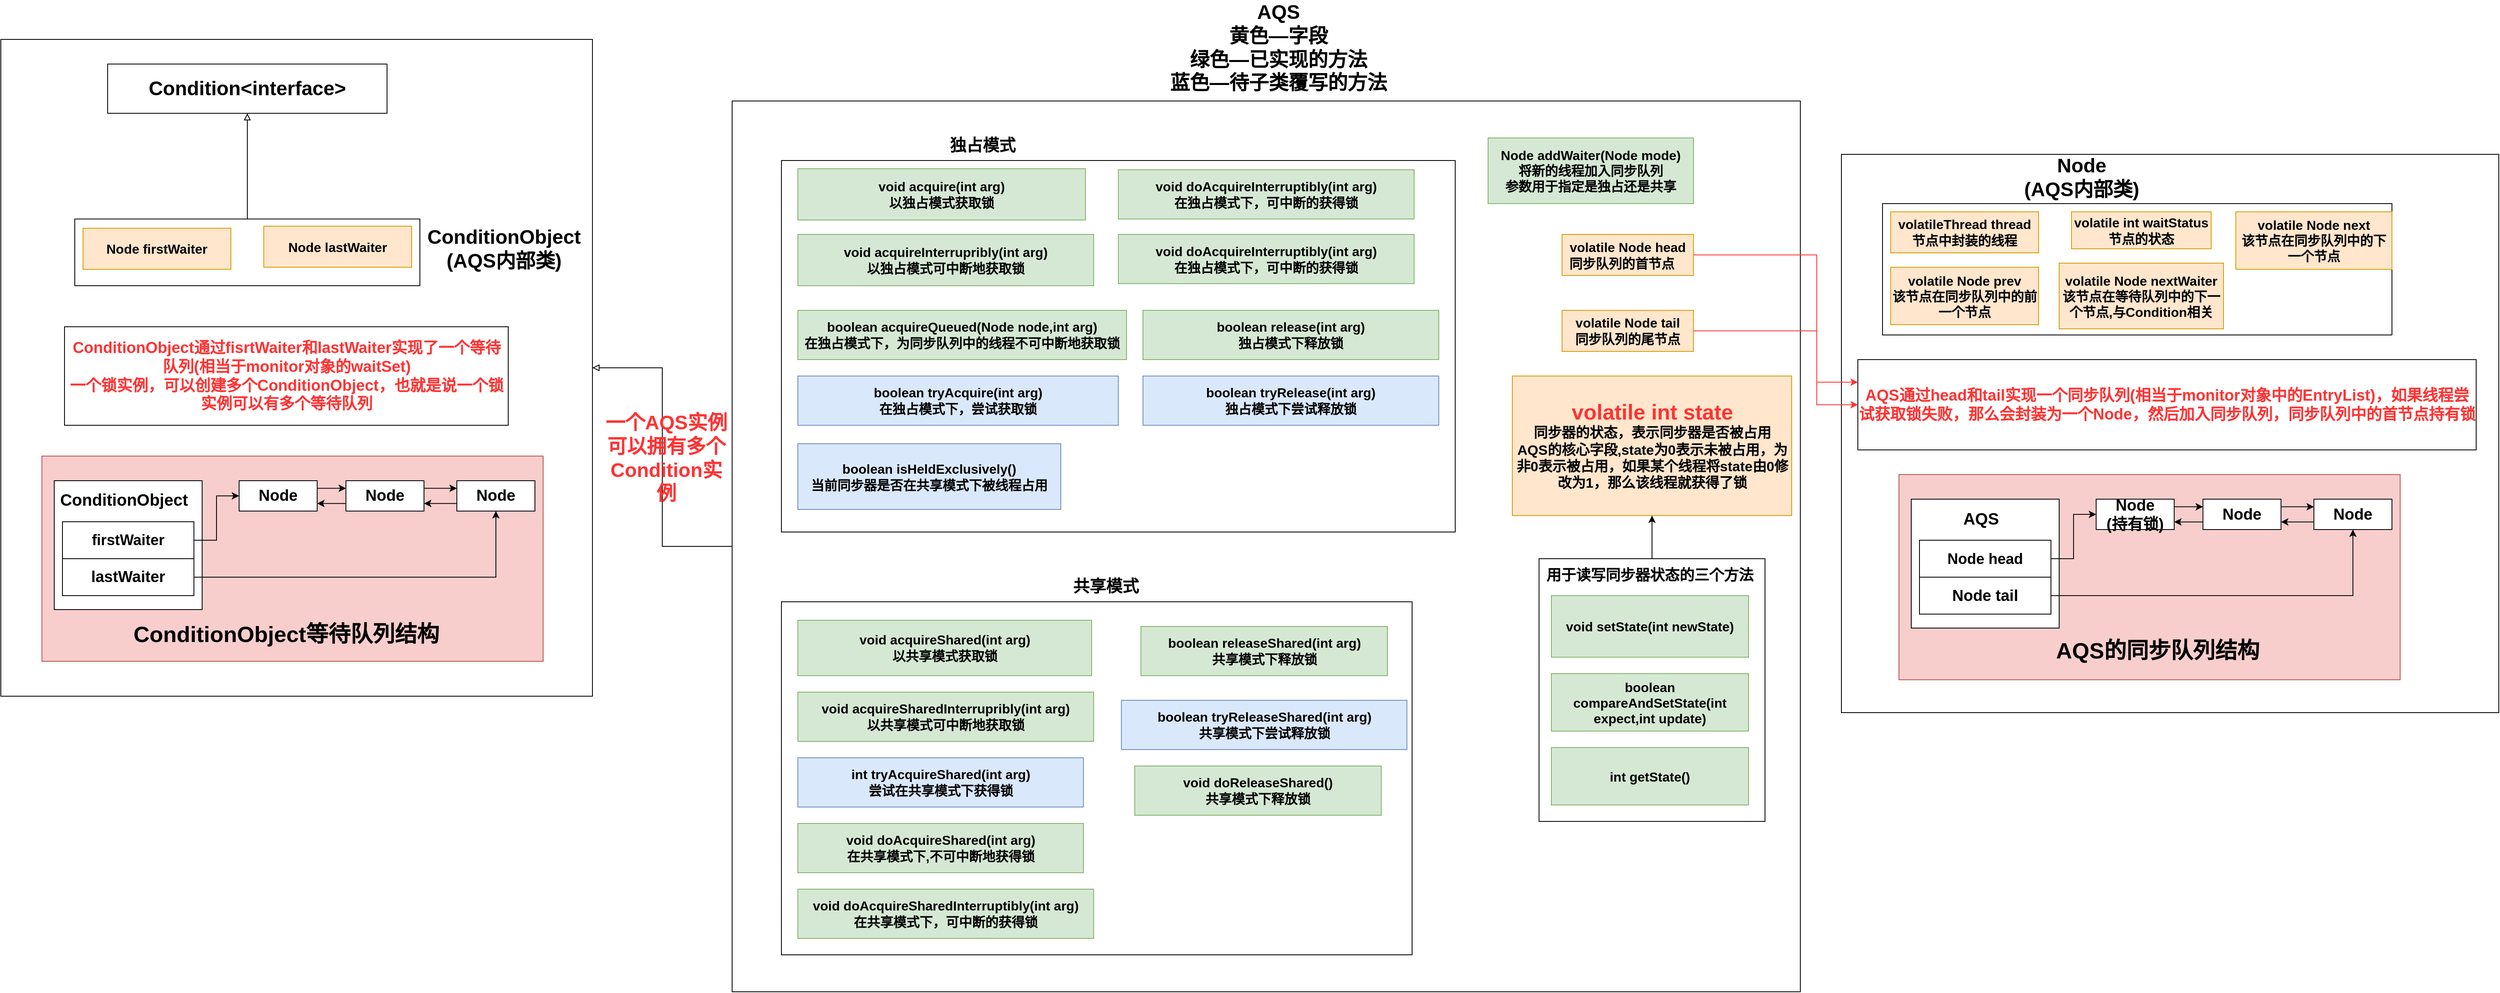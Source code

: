 <mxfile version="15.2.7" type="device"><diagram id="l8sC1leGcSxTyQm18y-D" name="第 1 页"><mxGraphModel dx="3686" dy="1865" grid="1" gridSize="10" guides="1" tooltips="1" connect="1" arrows="1" fold="1" page="1" pageScale="1" pageWidth="827" pageHeight="1169" math="0" shadow="0"><root><mxCell id="0"/><mxCell id="1" parent="0"/><mxCell id="3SnV75YfSnIDLJGC_ax6-129" style="edgeStyle=orthogonalEdgeStyle;rounded=0;orthogonalLoop=1;jettySize=auto;html=1;exitX=0;exitY=0.5;exitDx=0;exitDy=0;entryX=1;entryY=0.5;entryDx=0;entryDy=0;endArrow=block;endFill=0;strokeColor=#000000;" parent="1" source="3SnV75YfSnIDLJGC_ax6-1" target="3SnV75YfSnIDLJGC_ax6-76" edge="1"><mxGeometry relative="1" as="geometry"/></mxCell><mxCell id="3SnV75YfSnIDLJGC_ax6-1" value="" style="rounded=0;whiteSpace=wrap;html=1;" parent="1" vertex="1"><mxGeometry x="-780" y="25" width="1300" height="1085" as="geometry"/></mxCell><mxCell id="3SnV75YfSnIDLJGC_ax6-2" value="&lt;b&gt;&lt;font style=&quot;font-size: 24px&quot;&gt;AQS&lt;br&gt;黄色—字段&lt;br&gt;绿色—已实现的方法&lt;br&gt;蓝色—待子类覆写的方法&lt;br&gt;&lt;/font&gt;&lt;/b&gt;" style="text;html=1;strokeColor=none;fillColor=none;align=center;verticalAlign=middle;whiteSpace=wrap;rounded=0;" parent="1" vertex="1"><mxGeometry x="-590" y="-50" width="950" height="20" as="geometry"/></mxCell><mxCell id="3SnV75YfSnIDLJGC_ax6-3" value="&lt;b&gt;&lt;font style=&quot;font-size: 16px&quot;&gt;volatile Node head&lt;br&gt;同步队列的首节点&lt;span style=&quot;white-space: pre&quot;&gt;&#9;&lt;/span&gt;&lt;br&gt;&lt;/font&gt;&lt;/b&gt;" style="rounded=0;whiteSpace=wrap;html=1;fillColor=#ffe6cc;strokeColor=#d79b00;" parent="1" vertex="1"><mxGeometry x="230" y="187.5" width="160" height="50" as="geometry"/></mxCell><mxCell id="3SnV75YfSnIDLJGC_ax6-4" value="&lt;b&gt;&lt;font style=&quot;font-size: 16px&quot;&gt;volatile Node tail&lt;br&gt;同步队列的尾节点&lt;br&gt;&lt;/font&gt;&lt;/b&gt;" style="rounded=0;whiteSpace=wrap;html=1;fillColor=#ffe6cc;strokeColor=#d79b00;" parent="1" vertex="1"><mxGeometry x="230" y="280" width="160" height="50" as="geometry"/></mxCell><mxCell id="3SnV75YfSnIDLJGC_ax6-5" value="&#10;&#10;&lt;span class=&quot;md-image-before-src ty-focusable&quot; style=&quot;box-sizing: border-box; vertical-align: top; color: rgb(51, 51, 51); font-family: &amp;quot;lucida console&amp;quot;, consolas, courier, monospace; font-size: 14.4px; font-style: normal; font-weight: 400; letter-spacing: normal; text-align: left; text-indent: 0px; text-transform: none; word-spacing: 0px; background-color: rgb(255, 255, 255);&quot;&gt;![alt 属性文本](&lt;/span&gt;&lt;span class=&quot;md-image-src-span ty-focusable&quot; style=&quot;box-sizing: border-box; vertical-align: top; color: rgb(51, 51, 51); font-family: &amp;quot;lucida console&amp;quot;, consolas, courier, monospace; font-size: 14.4px; font-style: normal; font-weight: 400; letter-spacing: normal; text-align: left; text-indent: 0px; text-transform: none; word-spacing: 0px; background-color: rgb(255, 255, 255);&quot;&gt;../picture/img_10.png&lt;/span&gt;&lt;span class=&quot;md-image-after-src&quot; style=&quot;box-sizing: border-box; vertical-align: top; color: rgb(51, 51, 51); font-family: &amp;quot;lucida console&amp;quot;, consolas, courier, monospace; font-size: 14.4px; font-style: normal; font-weight: 400; letter-spacing: normal; text-align: left; text-indent: 0px; text-transform: none; word-spacing: 0px; background-color: rgb(255, 255, 255);&quot;&gt;)&lt;/span&gt;&#10;&#10;" style="rounded=0;whiteSpace=wrap;html=1;" parent="1" vertex="1"><mxGeometry x="570" y="90" width="800" height="680" as="geometry"/></mxCell><mxCell id="3SnV75YfSnIDLJGC_ax6-6" value="" style="rounded=0;whiteSpace=wrap;html=1;" parent="1" vertex="1"><mxGeometry x="620" y="150" width="620" height="160" as="geometry"/></mxCell><mxCell id="3SnV75YfSnIDLJGC_ax6-7" value="&lt;b style=&quot;font-size: 24px&quot;&gt;&lt;font style=&quot;font-size: 24px&quot;&gt;Node&lt;br&gt;(AQS内部类)&lt;br&gt;&lt;/font&gt;&lt;/b&gt;" style="text;html=1;strokeColor=none;fillColor=none;align=center;verticalAlign=middle;whiteSpace=wrap;rounded=0;" parent="1" vertex="1"><mxGeometry x="780" y="107.5" width="165" height="20" as="geometry"/></mxCell><mxCell id="3SnV75YfSnIDLJGC_ax6-8" value="&lt;b&gt;&lt;font style=&quot;font-size: 16px&quot;&gt;volatileThread thread&lt;br&gt;节点中封装的线程&lt;br&gt;&lt;/font&gt;&lt;/b&gt;" style="rounded=0;whiteSpace=wrap;html=1;fillColor=#ffe6cc;strokeColor=#d79b00;" parent="1" vertex="1"><mxGeometry x="630" y="160" width="180" height="50" as="geometry"/></mxCell><mxCell id="3SnV75YfSnIDLJGC_ax6-9" value="&lt;b&gt;&lt;font style=&quot;font-size: 16px&quot;&gt;volatile Node next&lt;br&gt;该节点在同步队列中的下一个节点&lt;br&gt;&lt;/font&gt;&lt;/b&gt;" style="rounded=0;whiteSpace=wrap;html=1;fillColor=#ffe6cc;strokeColor=#d79b00;" parent="1" vertex="1"><mxGeometry x="1050" y="160" width="190" height="70" as="geometry"/></mxCell><mxCell id="3SnV75YfSnIDLJGC_ax6-10" value="&lt;b&gt;&lt;font style=&quot;font-size: 16px&quot;&gt;volatile Node prev&lt;br&gt;该节点在同步队列中的前一个节点&lt;br&gt;&lt;/font&gt;&lt;/b&gt;" style="rounded=0;whiteSpace=wrap;html=1;fillColor=#ffe6cc;strokeColor=#d79b00;" parent="1" vertex="1"><mxGeometry x="630" y="227.5" width="180" height="70" as="geometry"/></mxCell><mxCell id="3SnV75YfSnIDLJGC_ax6-11" value="&lt;b&gt;&lt;font style=&quot;font-size: 16px&quot;&gt;volatile int waitStatus&lt;br&gt;节点的状态&lt;br&gt;&lt;/font&gt;&lt;/b&gt;" style="rounded=0;whiteSpace=wrap;html=1;fillColor=#ffe6cc;strokeColor=#d79b00;" parent="1" vertex="1"><mxGeometry x="850" y="160" width="170" height="45" as="geometry"/></mxCell><mxCell id="3SnV75YfSnIDLJGC_ax6-17" value="&lt;b&gt;&lt;font style=&quot;font-size: 16px&quot;&gt;volatile Node nextWaiter&lt;br&gt;该节点在等待队列中的下一个节点,与Condition相关&lt;br&gt;&lt;/font&gt;&lt;/b&gt;" style="rounded=0;whiteSpace=wrap;html=1;fillColor=#ffe6cc;strokeColor=#d79b00;" parent="1" vertex="1"><mxGeometry x="835" y="222.5" width="200" height="80" as="geometry"/></mxCell><mxCell id="3SnV75YfSnIDLJGC_ax6-18" value="&lt;b&gt;&lt;font&gt;&lt;font color=&quot;#ff3333&quot; style=&quot;font-size: 26px&quot;&gt;volatile int state&lt;/font&gt;&lt;br&gt;&lt;span style=&quot;font-size: 17px&quot;&gt;同步器的状态，表示同步器是否被占用&lt;/span&gt;&lt;br&gt;&lt;span style=&quot;font-size: 17px&quot;&gt;AQS的核心字段,state为0表示未被占用，为非0表示被占用，如果某个线程将state由0修改为1，那么该线程就获得了锁&lt;/span&gt;&lt;br&gt;&lt;/font&gt;&lt;/b&gt;" style="rounded=0;whiteSpace=wrap;html=1;fillColor=#ffe6cc;strokeColor=#d79b00;" parent="1" vertex="1"><mxGeometry x="169.5" y="360" width="340" height="170" as="geometry"/></mxCell><mxCell id="3SnV75YfSnIDLJGC_ax6-19" value="" style="rounded=0;whiteSpace=wrap;html=1;" parent="1" vertex="1"><mxGeometry x="-720" y="97.5" width="820" height="452.5" as="geometry"/></mxCell><mxCell id="3SnV75YfSnIDLJGC_ax6-20" value="&lt;b&gt;&lt;font style=&quot;font-size: 20px&quot;&gt;独占模式&lt;/font&gt;&lt;/b&gt;" style="text;html=1;strokeColor=none;fillColor=none;align=center;verticalAlign=middle;whiteSpace=wrap;rounded=0;" parent="1" vertex="1"><mxGeometry x="-540" y="67.5" width="130" height="20" as="geometry"/></mxCell><mxCell id="3SnV75YfSnIDLJGC_ax6-21" value="" style="rounded=0;whiteSpace=wrap;html=1;" parent="1" vertex="1"><mxGeometry x="-720" y="635" width="767.5" height="430" as="geometry"/></mxCell><mxCell id="3SnV75YfSnIDLJGC_ax6-22" value="&lt;b&gt;&lt;font style=&quot;font-size: 20px&quot;&gt;共享模式&lt;/font&gt;&lt;/b&gt;" style="text;html=1;strokeColor=none;fillColor=none;align=center;verticalAlign=middle;whiteSpace=wrap;rounded=0;" parent="1" vertex="1"><mxGeometry x="-390" y="605" width="130" height="20" as="geometry"/></mxCell><mxCell id="3SnV75YfSnIDLJGC_ax6-31" style="edgeStyle=orthogonalEdgeStyle;rounded=0;orthogonalLoop=1;jettySize=auto;html=1;exitX=0.5;exitY=0;exitDx=0;exitDy=0;entryX=0.5;entryY=1;entryDx=0;entryDy=0;" parent="1" source="3SnV75YfSnIDLJGC_ax6-25" target="3SnV75YfSnIDLJGC_ax6-18" edge="1"><mxGeometry relative="1" as="geometry"/></mxCell><mxCell id="3SnV75YfSnIDLJGC_ax6-25" value="" style="rounded=0;whiteSpace=wrap;html=1;" parent="1" vertex="1"><mxGeometry x="202" y="582.5" width="275" height="320" as="geometry"/></mxCell><mxCell id="3SnV75YfSnIDLJGC_ax6-26" value="&lt;b&gt;&lt;font style=&quot;font-size: 16px&quot;&gt;void setState(int newState)&lt;/font&gt;&lt;/b&gt;" style="rounded=0;whiteSpace=wrap;html=1;fillColor=#d5e8d4;strokeColor=#82b366;" parent="1" vertex="1"><mxGeometry x="217" y="627.5" width="240" height="75" as="geometry"/></mxCell><mxCell id="3SnV75YfSnIDLJGC_ax6-27" value="&lt;span style=&quot;font-size: 16px&quot;&gt;&lt;b&gt;boolean compareAndSetState(int expect,int update)&lt;/b&gt;&lt;/span&gt;" style="rounded=0;whiteSpace=wrap;html=1;fillColor=#d5e8d4;strokeColor=#82b366;" parent="1" vertex="1"><mxGeometry x="217" y="722.5" width="240" height="70" as="geometry"/></mxCell><mxCell id="3SnV75YfSnIDLJGC_ax6-28" value="&lt;span style=&quot;font-size: 16px&quot;&gt;&lt;b&gt;int getState()&lt;/b&gt;&lt;/span&gt;" style="rounded=0;whiteSpace=wrap;html=1;fillColor=#d5e8d4;strokeColor=#82b366;" parent="1" vertex="1"><mxGeometry x="217" y="812.5" width="240" height="70" as="geometry"/></mxCell><mxCell id="3SnV75YfSnIDLJGC_ax6-29" value="&lt;b&gt;&lt;font style=&quot;font-size: 18px&quot;&gt;用于读写同步器状态的三个方法&lt;/font&gt;&lt;/b&gt;" style="text;html=1;strokeColor=none;fillColor=none;align=center;verticalAlign=middle;whiteSpace=wrap;rounded=0;" parent="1" vertex="1"><mxGeometry x="192" y="592.5" width="290" height="20" as="geometry"/></mxCell><mxCell id="3SnV75YfSnIDLJGC_ax6-32" value="&lt;b&gt;&lt;font style=&quot;font-size: 16px&quot;&gt;void acquire(int arg)&lt;br&gt;以独占模式获取锁&lt;br&gt;&lt;/font&gt;&lt;/b&gt;" style="rounded=0;whiteSpace=wrap;html=1;fillColor=#d5e8d4;strokeColor=#82b366;" parent="1" vertex="1"><mxGeometry x="-700" y="107.5" width="350" height="62.5" as="geometry"/></mxCell><mxCell id="3SnV75YfSnIDLJGC_ax6-33" value="&lt;b&gt;&lt;font style=&quot;font-size: 16px&quot;&gt;void acquireInterrupribly(int arg)&lt;br&gt;以独占模式可中断地获取锁&lt;br&gt;&lt;/font&gt;&lt;/b&gt;" style="rounded=0;whiteSpace=wrap;html=1;fillColor=#d5e8d4;strokeColor=#82b366;" parent="1" vertex="1"><mxGeometry x="-700" y="187.5" width="360" height="62.5" as="geometry"/></mxCell><mxCell id="3SnV75YfSnIDLJGC_ax6-34" value="&lt;b&gt;&lt;font style=&quot;font-size: 16px&quot;&gt;void acquireShared(int arg)&lt;br&gt;以共享模式获取锁&lt;br&gt;&lt;/font&gt;&lt;/b&gt;" style="rounded=0;whiteSpace=wrap;html=1;fillColor=#d5e8d4;strokeColor=#82b366;" parent="1" vertex="1"><mxGeometry x="-700" y="657.5" width="357.5" height="67.5" as="geometry"/></mxCell><mxCell id="3SnV75YfSnIDLJGC_ax6-35" value="&lt;b&gt;&lt;font style=&quot;font-size: 16px&quot;&gt;void acquireSharedInterrupribly(int arg)&lt;br&gt;以共享模式可中断地获取锁&lt;br&gt;&lt;/font&gt;&lt;/b&gt;" style="rounded=0;whiteSpace=wrap;html=1;fillColor=#d5e8d4;strokeColor=#82b366;" parent="1" vertex="1"><mxGeometry x="-700" y="745" width="360" height="60" as="geometry"/></mxCell><mxCell id="3SnV75YfSnIDLJGC_ax6-36" value="&lt;b&gt;&lt;font style=&quot;font-size: 16px&quot;&gt;Node addWaiter(Node mode)&lt;br&gt;将新的线程加入同步队列&lt;br&gt;参数用于指定是独占还是共享&lt;br&gt;&lt;/font&gt;&lt;/b&gt;" style="rounded=0;whiteSpace=wrap;html=1;fillColor=#d5e8d4;strokeColor=#82b366;" parent="1" vertex="1"><mxGeometry x="140" y="70" width="250" height="80" as="geometry"/></mxCell><mxCell id="3SnV75YfSnIDLJGC_ax6-37" value="&lt;b&gt;&lt;font style=&quot;font-size: 16px&quot;&gt;boolean acquireQueued(Node node,int arg)&lt;br&gt;&lt;/font&gt;&lt;/b&gt;&lt;b&gt;&lt;font style=&quot;font-size: 16px&quot;&gt;在独占模式下，为同步队列中的线程不可中断地获取锁&lt;/font&gt;&lt;/b&gt;&lt;b&gt;&lt;font style=&quot;font-size: 16px&quot;&gt;&lt;br&gt;&lt;/font&gt;&lt;/b&gt;" style="rounded=0;whiteSpace=wrap;html=1;fillColor=#d5e8d4;strokeColor=#82b366;" parent="1" vertex="1"><mxGeometry x="-700" y="280" width="400" height="60" as="geometry"/></mxCell><mxCell id="3SnV75YfSnIDLJGC_ax6-39" value="&lt;b&gt;&lt;font style=&quot;font-size: 16px&quot;&gt;boolean tryAcquire(int arg)&lt;br&gt;在独占模式下，尝试获取锁&lt;br&gt;&lt;/font&gt;&lt;/b&gt;" style="rounded=0;whiteSpace=wrap;html=1;fillColor=#dae8fc;strokeColor=#6c8ebf;" parent="1" vertex="1"><mxGeometry x="-700" y="360" width="390" height="60" as="geometry"/></mxCell><mxCell id="3SnV75YfSnIDLJGC_ax6-40" value="&lt;b&gt;&lt;font style=&quot;font-size: 16px&quot;&gt;void doAcquireInterruptibly(int arg)&lt;br&gt;在独占模式下，可中断的获得锁&lt;br&gt;&lt;/font&gt;&lt;/b&gt;" style="rounded=0;whiteSpace=wrap;html=1;fillColor=#d5e8d4;strokeColor=#82b366;" parent="1" vertex="1"><mxGeometry x="-310" y="108.75" width="360" height="60" as="geometry"/></mxCell><mxCell id="3SnV75YfSnIDLJGC_ax6-41" value="&lt;b&gt;&lt;font style=&quot;font-size: 16px&quot;&gt;int tryAcquireShared(int arg)&lt;br&gt;尝试在共享模式下获得锁&lt;br&gt;&lt;/font&gt;&lt;/b&gt;" style="rounded=0;whiteSpace=wrap;html=1;fillColor=#dae8fc;strokeColor=#6c8ebf;" parent="1" vertex="1"><mxGeometry x="-700" y="825" width="347.5" height="60" as="geometry"/></mxCell><mxCell id="3SnV75YfSnIDLJGC_ax6-42" value="&lt;b&gt;&lt;font style=&quot;font-size: 16px&quot;&gt;void doAcquireShared(int arg)&lt;br&gt;在共享模式下,不可中断地获得锁&lt;br&gt;&lt;/font&gt;&lt;/b&gt;" style="rounded=0;whiteSpace=wrap;html=1;fillColor=#d5e8d4;strokeColor=#82b366;" parent="1" vertex="1"><mxGeometry x="-700" y="905" width="347.5" height="60" as="geometry"/></mxCell><mxCell id="3SnV75YfSnIDLJGC_ax6-44" value="&lt;b&gt;&lt;font style=&quot;font-size: 16px&quot;&gt;void doAcquireSharedInterruptibly(int arg)&lt;br&gt;在共享模式下，可中断的获得锁&lt;br&gt;&lt;/font&gt;&lt;/b&gt;" style="rounded=0;whiteSpace=wrap;html=1;fillColor=#d5e8d4;strokeColor=#82b366;" parent="1" vertex="1"><mxGeometry x="-700" y="985" width="360" height="60" as="geometry"/></mxCell><mxCell id="3SnV75YfSnIDLJGC_ax6-45" value="&lt;b&gt;&lt;font style=&quot;font-size: 16px&quot;&gt;void doAcquireInterruptibly(int arg)&lt;br&gt;在独占模式下，可中断的获得锁&lt;br&gt;&lt;/font&gt;&lt;/b&gt;" style="rounded=0;whiteSpace=wrap;html=1;fillColor=#d5e8d4;strokeColor=#82b366;" parent="1" vertex="1"><mxGeometry x="-310" y="187.5" width="360" height="60" as="geometry"/></mxCell><mxCell id="3SnV75YfSnIDLJGC_ax6-46" value="&lt;b&gt;&lt;font style=&quot;font-size: 16px&quot;&gt;boolean release(int arg)&lt;br&gt;独占模式下释放锁&lt;br&gt;&lt;/font&gt;&lt;/b&gt;" style="rounded=0;whiteSpace=wrap;html=1;fillColor=#d5e8d4;strokeColor=#82b366;" parent="1" vertex="1"><mxGeometry x="-280" y="280" width="360" height="60" as="geometry"/></mxCell><mxCell id="3SnV75YfSnIDLJGC_ax6-47" value="&lt;b&gt;&lt;font style=&quot;font-size: 16px&quot;&gt;boolean releaseShared(int arg)&lt;br&gt;共享模式下释放锁&lt;br&gt;&lt;/font&gt;&lt;/b&gt;" style="rounded=0;whiteSpace=wrap;html=1;fillColor=#d5e8d4;strokeColor=#82b366;" parent="1" vertex="1"><mxGeometry x="-282.5" y="665" width="300" height="60" as="geometry"/></mxCell><mxCell id="3SnV75YfSnIDLJGC_ax6-48" value="&lt;b&gt;&lt;font style=&quot;font-size: 16px&quot;&gt;boolean tryReleaseShared(int arg)&lt;br&gt;共享模式下尝试释放锁&lt;br&gt;&lt;/font&gt;&lt;/b&gt;" style="rounded=0;whiteSpace=wrap;html=1;fillColor=#dae8fc;strokeColor=#6c8ebf;" parent="1" vertex="1"><mxGeometry x="-306.25" y="755" width="347.5" height="60" as="geometry"/></mxCell><mxCell id="3SnV75YfSnIDLJGC_ax6-50" value="&lt;b&gt;&lt;font style=&quot;font-size: 16px&quot;&gt;boolean tryRelease(int arg)&lt;br&gt;独占模式下尝试释放锁&lt;br&gt;&lt;/font&gt;&lt;/b&gt;" style="rounded=0;whiteSpace=wrap;html=1;fillColor=#dae8fc;strokeColor=#6c8ebf;" parent="1" vertex="1"><mxGeometry x="-280" y="360" width="360" height="60" as="geometry"/></mxCell><mxCell id="3SnV75YfSnIDLJGC_ax6-51" value="&lt;b&gt;&lt;font style=&quot;font-size: 16px&quot;&gt;void doReleaseShared()&lt;br&gt;共享模式下释放锁&lt;br&gt;&lt;/font&gt;&lt;/b&gt;" style="rounded=0;whiteSpace=wrap;html=1;fillColor=#d5e8d4;strokeColor=#82b366;" parent="1" vertex="1"><mxGeometry x="-290" y="835" width="300" height="60" as="geometry"/></mxCell><mxCell id="3SnV75YfSnIDLJGC_ax6-55" value="&lt;b&gt;&lt;font style=&quot;font-size: 16px&quot;&gt;boolean isHeldExclusively()&lt;br&gt;当前同步器是否在共享模式下被线程占用&lt;br&gt;&lt;/font&gt;&lt;/b&gt;" style="rounded=0;whiteSpace=wrap;html=1;fillColor=#dae8fc;strokeColor=#6c8ebf;" parent="1" vertex="1"><mxGeometry x="-700" y="442.5" width="320" height="80" as="geometry"/></mxCell><mxCell id="3SnV75YfSnIDLJGC_ax6-56" value="&lt;b style=&quot;font-size: 19px&quot;&gt;&lt;font color=&quot;#ff3333&quot;&gt;AQS通过head和tail实现一个同步队列(相当于monitor对象中的EntryList)，如果线程尝试获取锁失败，那么会封装为一个Node，然后加入同步队列，同步队列中的首节点持有锁&lt;br&gt;&lt;/font&gt;&lt;/b&gt;" style="rounded=0;whiteSpace=wrap;html=1;" parent="1" vertex="1"><mxGeometry x="590" y="340" width="752.5" height="110" as="geometry"/></mxCell><mxCell id="3SnV75YfSnIDLJGC_ax6-61" value="" style="rounded=0;whiteSpace=wrap;html=1;fillColor=#f8cecc;strokeColor=#b85450;" parent="1" vertex="1"><mxGeometry x="640" y="480" width="610" height="250" as="geometry"/></mxCell><mxCell id="3SnV75YfSnIDLJGC_ax6-62" value="" style="rounded=0;whiteSpace=wrap;html=1;" parent="1" vertex="1"><mxGeometry x="655" y="510" width="180" height="157" as="geometry"/></mxCell><mxCell id="3SnV75YfSnIDLJGC_ax6-70" style="edgeStyle=orthogonalEdgeStyle;rounded=0;orthogonalLoop=1;jettySize=auto;html=1;exitX=1;exitY=0.5;exitDx=0;exitDy=0;entryX=0;entryY=0.5;entryDx=0;entryDy=0;strokeColor=#000000;" parent="1" source="3SnV75YfSnIDLJGC_ax6-63" target="3SnV75YfSnIDLJGC_ax6-66" edge="1"><mxGeometry relative="1" as="geometry"/></mxCell><mxCell id="3SnV75YfSnIDLJGC_ax6-63" value="&lt;b&gt;&lt;font style=&quot;font-size: 18px&quot;&gt;Node head&lt;/font&gt;&lt;/b&gt;" style="rounded=0;whiteSpace=wrap;html=1;" parent="1" vertex="1"><mxGeometry x="665" y="560" width="160" height="45" as="geometry"/></mxCell><mxCell id="3SnV75YfSnIDLJGC_ax6-75" style="edgeStyle=orthogonalEdgeStyle;rounded=0;orthogonalLoop=1;jettySize=auto;html=1;exitX=1;exitY=0.5;exitDx=0;exitDy=0;entryX=0.5;entryY=1;entryDx=0;entryDy=0;strokeColor=#000000;" parent="1" source="3SnV75YfSnIDLJGC_ax6-64" target="3SnV75YfSnIDLJGC_ax6-68" edge="1"><mxGeometry relative="1" as="geometry"/></mxCell><mxCell id="3SnV75YfSnIDLJGC_ax6-64" value="&lt;b&gt;&lt;font style=&quot;font-size: 19px&quot;&gt;Node tail&lt;/font&gt;&lt;/b&gt;" style="rounded=0;whiteSpace=wrap;html=1;" parent="1" vertex="1"><mxGeometry x="665" y="605" width="160" height="45" as="geometry"/></mxCell><mxCell id="3SnV75YfSnIDLJGC_ax6-65" value="&lt;b&gt;&lt;font style=&quot;font-size: 20px&quot;&gt;AQS&lt;/font&gt;&lt;/b&gt;" style="text;html=1;strokeColor=none;fillColor=none;align=center;verticalAlign=middle;whiteSpace=wrap;rounded=0;" parent="1" vertex="1"><mxGeometry x="720" y="522.5" width="40" height="20" as="geometry"/></mxCell><mxCell id="3SnV75YfSnIDLJGC_ax6-71" style="edgeStyle=orthogonalEdgeStyle;rounded=0;orthogonalLoop=1;jettySize=auto;html=1;exitX=1;exitY=0.25;exitDx=0;exitDy=0;entryX=0;entryY=0.25;entryDx=0;entryDy=0;strokeColor=#000000;" parent="1" source="3SnV75YfSnIDLJGC_ax6-66" target="3SnV75YfSnIDLJGC_ax6-67" edge="1"><mxGeometry relative="1" as="geometry"/></mxCell><mxCell id="3SnV75YfSnIDLJGC_ax6-66" value="&lt;font style=&quot;font-size: 19px&quot;&gt;&lt;b&gt;Node&lt;br&gt;(持有锁)&lt;br&gt;&lt;/b&gt;&lt;/font&gt;" style="rounded=0;whiteSpace=wrap;html=1;" parent="1" vertex="1"><mxGeometry x="880" y="510" width="95" height="37" as="geometry"/></mxCell><mxCell id="3SnV75YfSnIDLJGC_ax6-72" style="edgeStyle=orthogonalEdgeStyle;rounded=0;orthogonalLoop=1;jettySize=auto;html=1;exitX=0;exitY=0.75;exitDx=0;exitDy=0;entryX=1;entryY=0.75;entryDx=0;entryDy=0;strokeColor=#000000;" parent="1" source="3SnV75YfSnIDLJGC_ax6-67" target="3SnV75YfSnIDLJGC_ax6-66" edge="1"><mxGeometry relative="1" as="geometry"/></mxCell><mxCell id="3SnV75YfSnIDLJGC_ax6-73" style="edgeStyle=orthogonalEdgeStyle;rounded=0;orthogonalLoop=1;jettySize=auto;html=1;exitX=1;exitY=0.25;exitDx=0;exitDy=0;entryX=0;entryY=0.25;entryDx=0;entryDy=0;strokeColor=#000000;" parent="1" source="3SnV75YfSnIDLJGC_ax6-67" target="3SnV75YfSnIDLJGC_ax6-68" edge="1"><mxGeometry relative="1" as="geometry"/></mxCell><mxCell id="3SnV75YfSnIDLJGC_ax6-67" value="&lt;font style=&quot;font-size: 19px&quot;&gt;&lt;b&gt;Node&lt;/b&gt;&lt;/font&gt;" style="rounded=0;whiteSpace=wrap;html=1;" parent="1" vertex="1"><mxGeometry x="1010" y="510" width="95" height="37" as="geometry"/></mxCell><mxCell id="3SnV75YfSnIDLJGC_ax6-74" style="edgeStyle=orthogonalEdgeStyle;rounded=0;orthogonalLoop=1;jettySize=auto;html=1;exitX=0;exitY=0.75;exitDx=0;exitDy=0;entryX=1;entryY=0.75;entryDx=0;entryDy=0;strokeColor=#000000;" parent="1" source="3SnV75YfSnIDLJGC_ax6-68" target="3SnV75YfSnIDLJGC_ax6-67" edge="1"><mxGeometry relative="1" as="geometry"/></mxCell><mxCell id="3SnV75YfSnIDLJGC_ax6-68" value="&lt;font style=&quot;font-size: 19px&quot;&gt;&lt;b&gt;Node&lt;/b&gt;&lt;/font&gt;" style="rounded=0;whiteSpace=wrap;html=1;" parent="1" vertex="1"><mxGeometry x="1145" y="510" width="95" height="37" as="geometry"/></mxCell><mxCell id="3SnV75YfSnIDLJGC_ax6-76" value="" style="rounded=0;whiteSpace=wrap;html=1;" parent="1" vertex="1"><mxGeometry x="-1670" y="-50" width="720" height="800" as="geometry"/></mxCell><mxCell id="3SnV75YfSnIDLJGC_ax6-102" value="&lt;b&gt;&lt;font style=&quot;font-size: 24px&quot;&gt;Condition&amp;lt;interface&amp;gt;&lt;/font&gt;&lt;/b&gt;" style="rounded=0;whiteSpace=wrap;html=1;" parent="1" vertex="1"><mxGeometry x="-1540" y="-20" width="340" height="60" as="geometry"/></mxCell><mxCell id="3SnV75YfSnIDLJGC_ax6-105" value="&lt;b style=&quot;font-size: 24px&quot;&gt;&lt;font style=&quot;font-size: 24px&quot;&gt;ConditionObject&lt;br&gt;(AQS内部类)&lt;br&gt;&lt;/font&gt;&lt;/b&gt;" style="text;html=1;strokeColor=none;fillColor=none;align=center;verticalAlign=middle;whiteSpace=wrap;rounded=0;" parent="1" vertex="1"><mxGeometry x="-1140" y="195" width="165" height="20" as="geometry"/></mxCell><mxCell id="3SnV75YfSnIDLJGC_ax6-107" style="edgeStyle=orthogonalEdgeStyle;rounded=0;orthogonalLoop=1;jettySize=auto;html=1;exitX=0.5;exitY=0;exitDx=0;exitDy=0;entryX=0.5;entryY=1;entryDx=0;entryDy=0;strokeColor=#000000;endArrow=block;endFill=0;" parent="1" source="3SnV75YfSnIDLJGC_ax6-106" target="3SnV75YfSnIDLJGC_ax6-102" edge="1"><mxGeometry relative="1" as="geometry"/></mxCell><mxCell id="3SnV75YfSnIDLJGC_ax6-106" value="" style="rounded=0;whiteSpace=wrap;html=1;" parent="1" vertex="1"><mxGeometry x="-1580" y="168.75" width="420" height="81.25" as="geometry"/></mxCell><mxCell id="3SnV75YfSnIDLJGC_ax6-109" value="&lt;b&gt;&lt;font style=&quot;font-size: 27px&quot;&gt;AQS的同步队列结构&lt;/font&gt;&lt;/b&gt;" style="text;html=1;strokeColor=none;fillColor=none;align=center;verticalAlign=middle;whiteSpace=wrap;rounded=0;" parent="1" vertex="1"><mxGeometry x="815" y="685" width="280" height="20" as="geometry"/></mxCell><mxCell id="3SnV75YfSnIDLJGC_ax6-110" value="&lt;b&gt;&lt;font style=&quot;font-size: 16px&quot;&gt;Node firstWaiter&lt;br&gt;&lt;/font&gt;&lt;/b&gt;" style="rounded=0;whiteSpace=wrap;html=1;fillColor=#ffe6cc;strokeColor=#d79b00;" parent="1" vertex="1"><mxGeometry x="-1570" y="180" width="180" height="50" as="geometry"/></mxCell><mxCell id="3SnV75YfSnIDLJGC_ax6-111" value="&lt;b&gt;&lt;font style=&quot;font-size: 16px&quot;&gt;Node lastWaiter&lt;br&gt;&lt;/font&gt;&lt;/b&gt;" style="rounded=0;whiteSpace=wrap;html=1;fillColor=#ffe6cc;strokeColor=#d79b00;" parent="1" vertex="1"><mxGeometry x="-1350" y="177.5" width="180" height="50" as="geometry"/></mxCell><mxCell id="3SnV75YfSnIDLJGC_ax6-113" value="" style="rounded=0;whiteSpace=wrap;html=1;fillColor=#f8cecc;strokeColor=#b85450;" parent="1" vertex="1"><mxGeometry x="-1620" y="457.5" width="610" height="250" as="geometry"/></mxCell><mxCell id="3SnV75YfSnIDLJGC_ax6-114" value="" style="rounded=0;whiteSpace=wrap;html=1;" parent="1" vertex="1"><mxGeometry x="-1605" y="487.5" width="180" height="157" as="geometry"/></mxCell><mxCell id="3SnV75YfSnIDLJGC_ax6-115" style="edgeStyle=orthogonalEdgeStyle;rounded=0;orthogonalLoop=1;jettySize=auto;html=1;exitX=1;exitY=0.5;exitDx=0;exitDy=0;entryX=0;entryY=0.5;entryDx=0;entryDy=0;strokeColor=#000000;" parent="1" source="3SnV75YfSnIDLJGC_ax6-116" target="3SnV75YfSnIDLJGC_ax6-121" edge="1"><mxGeometry relative="1" as="geometry"/></mxCell><mxCell id="3SnV75YfSnIDLJGC_ax6-116" value="&lt;b&gt;&lt;font style=&quot;font-size: 18px&quot;&gt;firstWaiter&lt;/font&gt;&lt;/b&gt;" style="rounded=0;whiteSpace=wrap;html=1;" parent="1" vertex="1"><mxGeometry x="-1595" y="537.5" width="160" height="45" as="geometry"/></mxCell><mxCell id="3SnV75YfSnIDLJGC_ax6-117" style="edgeStyle=orthogonalEdgeStyle;rounded=0;orthogonalLoop=1;jettySize=auto;html=1;exitX=1;exitY=0.5;exitDx=0;exitDy=0;entryX=0.5;entryY=1;entryDx=0;entryDy=0;strokeColor=#000000;" parent="1" source="3SnV75YfSnIDLJGC_ax6-118" target="3SnV75YfSnIDLJGC_ax6-126" edge="1"><mxGeometry relative="1" as="geometry"/></mxCell><mxCell id="3SnV75YfSnIDLJGC_ax6-118" value="&lt;b&gt;&lt;font style=&quot;font-size: 19px&quot;&gt;lastWaiter&lt;/font&gt;&lt;/b&gt;" style="rounded=0;whiteSpace=wrap;html=1;" parent="1" vertex="1"><mxGeometry x="-1595" y="582.5" width="160" height="45" as="geometry"/></mxCell><mxCell id="3SnV75YfSnIDLJGC_ax6-119" value="&lt;b&gt;&lt;font style=&quot;font-size: 20px&quot;&gt;ConditionObject&lt;/font&gt;&lt;/b&gt;" style="text;html=1;strokeColor=none;fillColor=none;align=center;verticalAlign=middle;whiteSpace=wrap;rounded=0;" parent="1" vertex="1"><mxGeometry x="-1540" y="500" width="40" height="20" as="geometry"/></mxCell><mxCell id="3SnV75YfSnIDLJGC_ax6-120" style="edgeStyle=orthogonalEdgeStyle;rounded=0;orthogonalLoop=1;jettySize=auto;html=1;exitX=1;exitY=0.25;exitDx=0;exitDy=0;entryX=0;entryY=0.25;entryDx=0;entryDy=0;strokeColor=#000000;" parent="1" source="3SnV75YfSnIDLJGC_ax6-121" target="3SnV75YfSnIDLJGC_ax6-124" edge="1"><mxGeometry relative="1" as="geometry"/></mxCell><mxCell id="3SnV75YfSnIDLJGC_ax6-121" value="&lt;font style=&quot;font-size: 19px&quot;&gt;&lt;b&gt;Node&lt;/b&gt;&lt;/font&gt;" style="rounded=0;whiteSpace=wrap;html=1;" parent="1" vertex="1"><mxGeometry x="-1380" y="487.5" width="95" height="37" as="geometry"/></mxCell><mxCell id="3SnV75YfSnIDLJGC_ax6-122" style="edgeStyle=orthogonalEdgeStyle;rounded=0;orthogonalLoop=1;jettySize=auto;html=1;exitX=0;exitY=0.75;exitDx=0;exitDy=0;entryX=1;entryY=0.75;entryDx=0;entryDy=0;strokeColor=#000000;" parent="1" source="3SnV75YfSnIDLJGC_ax6-124" target="3SnV75YfSnIDLJGC_ax6-121" edge="1"><mxGeometry relative="1" as="geometry"/></mxCell><mxCell id="3SnV75YfSnIDLJGC_ax6-123" style="edgeStyle=orthogonalEdgeStyle;rounded=0;orthogonalLoop=1;jettySize=auto;html=1;exitX=1;exitY=0.25;exitDx=0;exitDy=0;entryX=0;entryY=0.25;entryDx=0;entryDy=0;strokeColor=#000000;" parent="1" source="3SnV75YfSnIDLJGC_ax6-124" target="3SnV75YfSnIDLJGC_ax6-126" edge="1"><mxGeometry relative="1" as="geometry"/></mxCell><mxCell id="3SnV75YfSnIDLJGC_ax6-124" value="&lt;font style=&quot;font-size: 19px&quot;&gt;&lt;b&gt;Node&lt;/b&gt;&lt;/font&gt;" style="rounded=0;whiteSpace=wrap;html=1;" parent="1" vertex="1"><mxGeometry x="-1250" y="487.5" width="95" height="37" as="geometry"/></mxCell><mxCell id="3SnV75YfSnIDLJGC_ax6-125" style="edgeStyle=orthogonalEdgeStyle;rounded=0;orthogonalLoop=1;jettySize=auto;html=1;exitX=0;exitY=0.75;exitDx=0;exitDy=0;entryX=1;entryY=0.75;entryDx=0;entryDy=0;strokeColor=#000000;" parent="1" source="3SnV75YfSnIDLJGC_ax6-126" target="3SnV75YfSnIDLJGC_ax6-124" edge="1"><mxGeometry relative="1" as="geometry"/></mxCell><mxCell id="3SnV75YfSnIDLJGC_ax6-126" value="&lt;font style=&quot;font-size: 19px&quot;&gt;&lt;b&gt;Node&lt;/b&gt;&lt;/font&gt;" style="rounded=0;whiteSpace=wrap;html=1;" parent="1" vertex="1"><mxGeometry x="-1115" y="487.5" width="95" height="37" as="geometry"/></mxCell><mxCell id="3SnV75YfSnIDLJGC_ax6-127" value="&lt;b&gt;&lt;font style=&quot;font-size: 27px&quot;&gt;ConditionObject等待队列结构&lt;/font&gt;&lt;/b&gt;" style="text;html=1;strokeColor=none;fillColor=none;align=center;verticalAlign=middle;whiteSpace=wrap;rounded=0;" parent="1" vertex="1"><mxGeometry x="-1530" y="665" width="415" height="20" as="geometry"/></mxCell><mxCell id="3SnV75YfSnIDLJGC_ax6-128" value="&lt;font color=&quot;#ff3333&quot;&gt;&lt;span style=&quot;font-size: 19px&quot;&gt;&lt;b&gt;ConditionObject通过fisrtWaiter和lastWaiter实现了一个等待队列(相当于monitor对象的waitSet)&lt;br&gt;一个锁实例，可以创建多个ConditionObject，也就是说一个锁实例可以有多个等待队列&lt;br&gt;&lt;/b&gt;&lt;/span&gt;&lt;/font&gt;" style="rounded=0;whiteSpace=wrap;html=1;" parent="1" vertex="1"><mxGeometry x="-1592.5" y="300" width="540" height="120" as="geometry"/></mxCell><mxCell id="3SnV75YfSnIDLJGC_ax6-130" value="&lt;b&gt;&lt;font style=&quot;font-size: 24px&quot; color=&quot;#ff3333&quot;&gt;一个AQS实例可以拥有多个Condition实例&lt;/font&gt;&lt;/b&gt;" style="text;html=1;strokeColor=none;fillColor=none;align=center;verticalAlign=middle;whiteSpace=wrap;rounded=0;" parent="1" vertex="1"><mxGeometry x="-940" y="450" width="160" height="20" as="geometry"/></mxCell><mxCell id="baMKd9ebSJqBvn9Ha4h9-3" style="edgeStyle=orthogonalEdgeStyle;rounded=0;orthogonalLoop=1;jettySize=auto;html=1;exitX=1;exitY=0.5;exitDx=0;exitDy=0;entryX=0;entryY=0.25;entryDx=0;entryDy=0;strokeColor=#FF3333;" edge="1" parent="1" source="3SnV75YfSnIDLJGC_ax6-3" target="3SnV75YfSnIDLJGC_ax6-56"><mxGeometry relative="1" as="geometry"><Array as="points"><mxPoint x="540" y="213"/><mxPoint x="540" y="368"/></Array></mxGeometry></mxCell><mxCell id="baMKd9ebSJqBvn9Ha4h9-2" style="edgeStyle=orthogonalEdgeStyle;rounded=0;orthogonalLoop=1;jettySize=auto;html=1;exitX=1;exitY=0.5;exitDx=0;exitDy=0;entryX=0;entryY=0.5;entryDx=0;entryDy=0;strokeColor=#FF3333;" edge="1" parent="1" source="3SnV75YfSnIDLJGC_ax6-4" target="3SnV75YfSnIDLJGC_ax6-56"><mxGeometry relative="1" as="geometry"><Array as="points"><mxPoint x="540" y="305"/><mxPoint x="540" y="395"/></Array></mxGeometry></mxCell></root></mxGraphModel></diagram></mxfile>